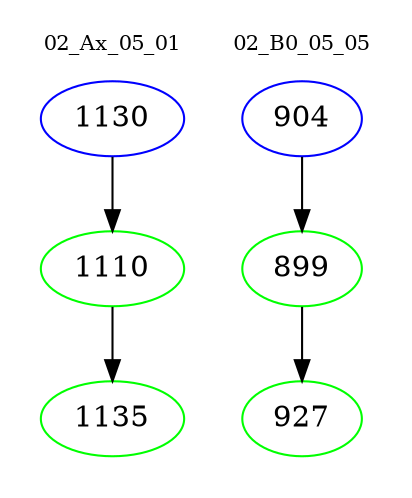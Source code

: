 digraph{
subgraph cluster_0 {
color = white
label = "02_Ax_05_01";
fontsize=10;
T0_1130 [label="1130", color="blue"]
T0_1130 -> T0_1110 [color="black"]
T0_1110 [label="1110", color="green"]
T0_1110 -> T0_1135 [color="black"]
T0_1135 [label="1135", color="green"]
}
subgraph cluster_1 {
color = white
label = "02_B0_05_05";
fontsize=10;
T1_904 [label="904", color="blue"]
T1_904 -> T1_899 [color="black"]
T1_899 [label="899", color="green"]
T1_899 -> T1_927 [color="black"]
T1_927 [label="927", color="green"]
}
}
